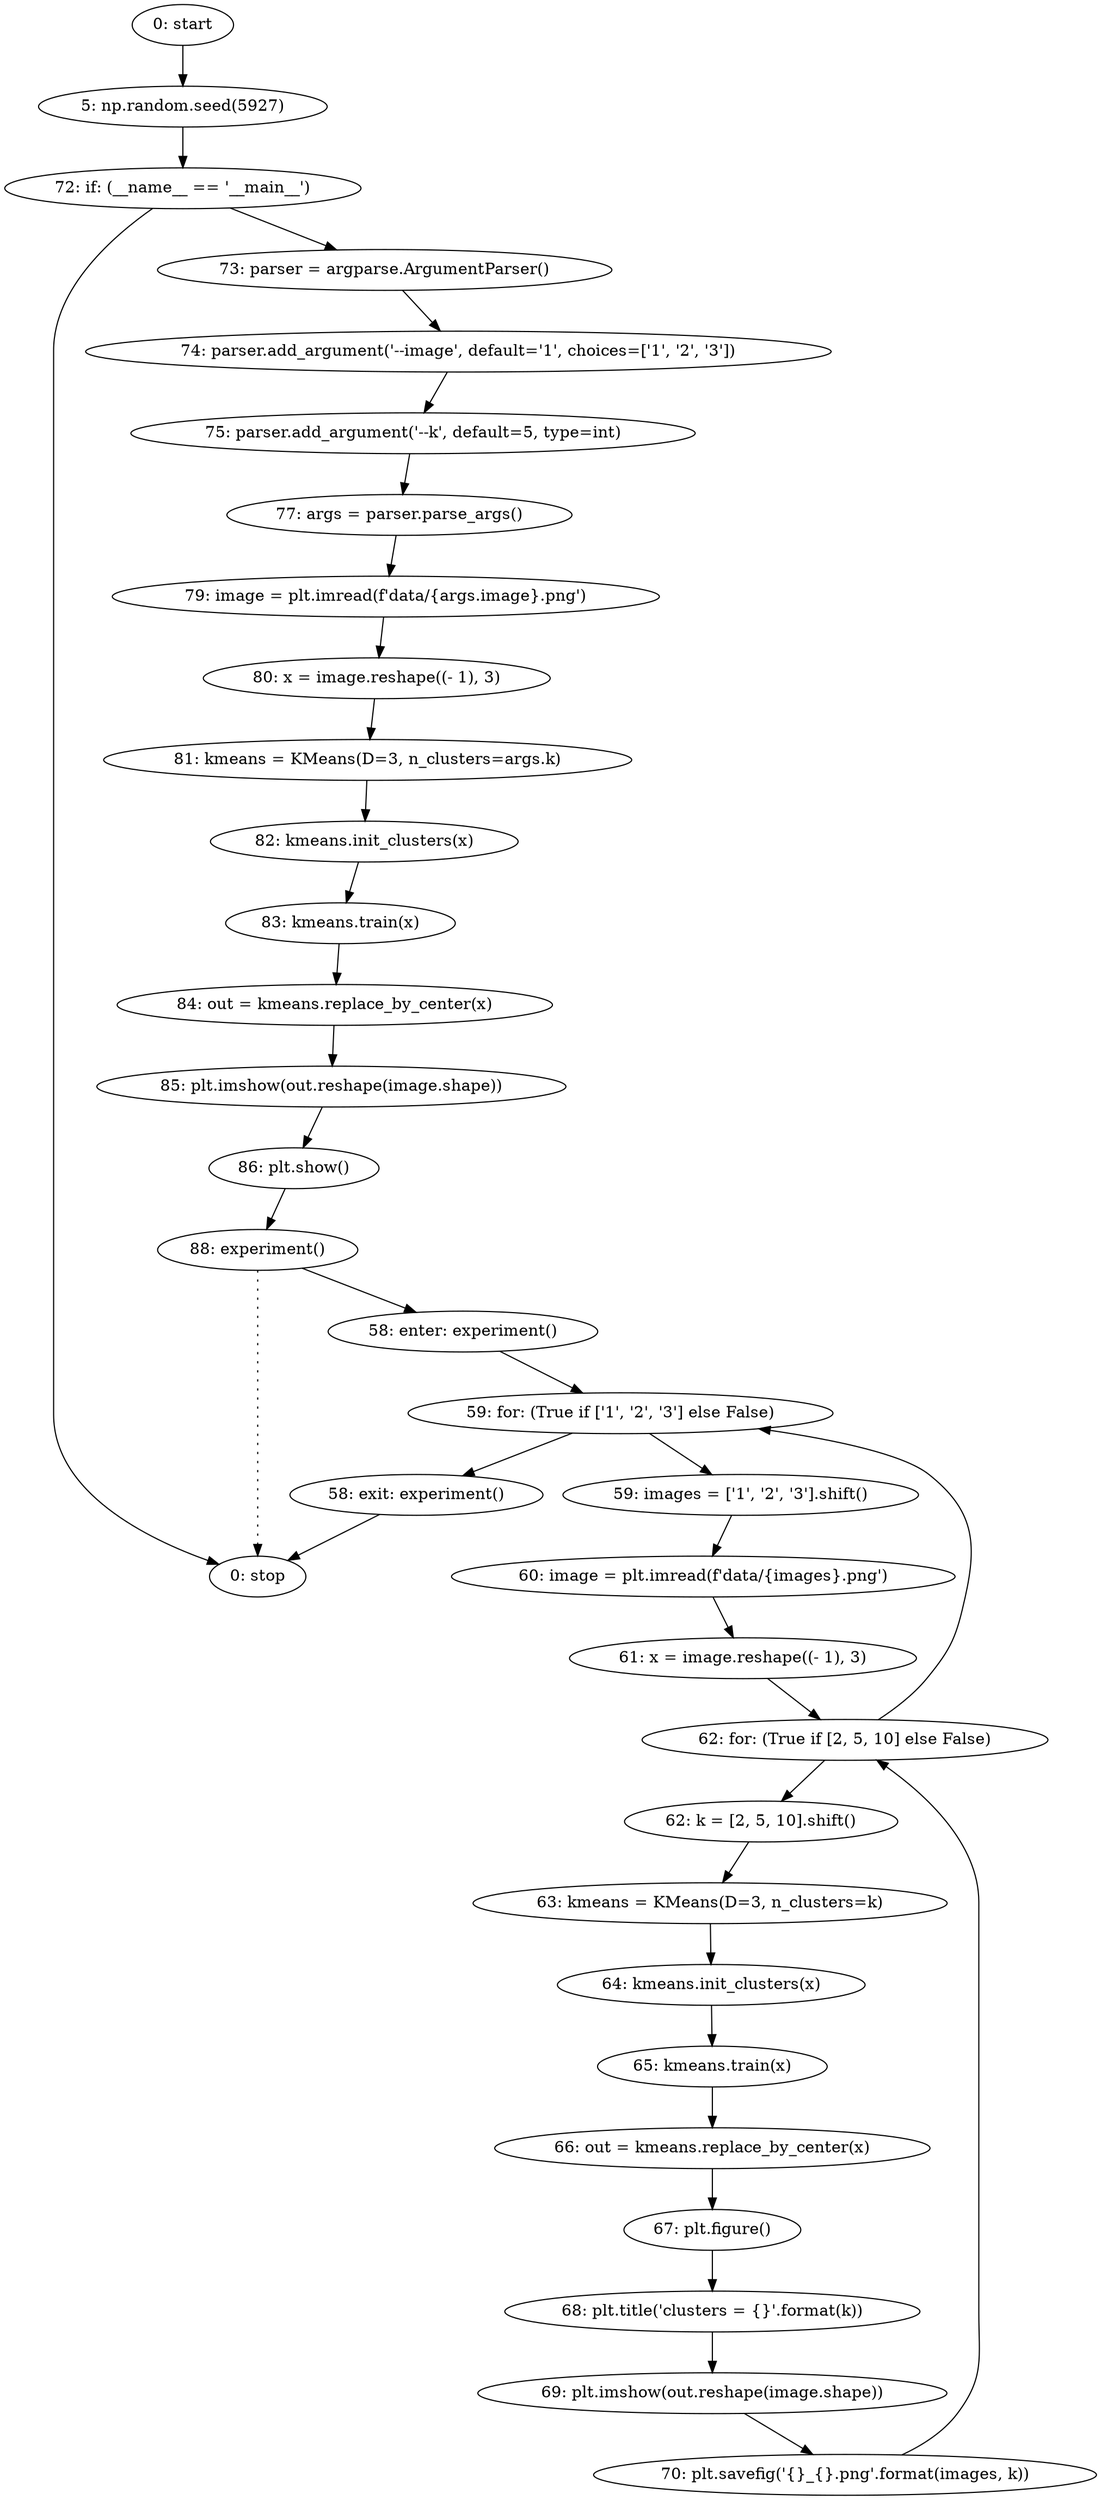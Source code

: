strict digraph "" {
	node [label="\N"];
	0	 [label="0: start"];
	1	 [label="5: np.random.seed(5927)"];
	0 -> 1;
	18	 [label="72: if: (__name__ == '__main__')"];
	1 -> 18;
	32	 [label="0: stop"];
	18 -> 32;
	19	 [label="73: parser = argparse.ArgumentParser()"];
	18 -> 19;
	2	 [label="58: enter: experiment()"];
	4	 [label="59: for: (True if ['1', '2', '3'] else False)"];
	2 -> 4;
	3	 [label="58: exit: experiment()"];
	4 -> 3;
	5	 [label="59: images = ['1', '2', '3'].shift()"];
	4 -> 5;
	31	 [label="88: experiment()"];
	31 -> 2;
	31 -> 32	 [style=dotted,
		weight=100];
	3 -> 32;
	6	 [label="60: image = plt.imread(f'data/{images}.png')"];
	5 -> 6;
	8	 [label="62: for: (True if [2, 5, 10] else False)"];
	8 -> 4;
	9	 [label="62: k = [2, 5, 10].shift()"];
	8 -> 9;
	10	 [label="63: kmeans = KMeans(D=3, n_clusters=k)"];
	9 -> 10;
	7	 [label="61: x = image.reshape((- 1), 3)"];
	6 -> 7;
	7 -> 8;
	17	 [label="70: plt.savefig('{}_{}.png'.format(images, k))"];
	17 -> 8;
	11	 [label="64: kmeans.init_clusters(x)"];
	10 -> 11;
	12	 [label="65: kmeans.train(x)"];
	11 -> 12;
	13	 [label="66: out = kmeans.replace_by_center(x)"];
	12 -> 13;
	14	 [label="67: plt.figure()"];
	13 -> 14;
	15	 [label="68: plt.title('clusters = {}'.format(k))"];
	14 -> 15;
	16	 [label="69: plt.imshow(out.reshape(image.shape))"];
	15 -> 16;
	16 -> 17;
	20	 [label="74: parser.add_argument('--image', default='1', choices=['1', '2', '3'])"];
	19 -> 20;
	21	 [label="75: parser.add_argument('--k', default=5, type=int)"];
	20 -> 21;
	22	 [label="77: args = parser.parse_args()"];
	21 -> 22;
	23	 [label="79: image = plt.imread(f'data/{args.image}.png')"];
	22 -> 23;
	24	 [label="80: x = image.reshape((- 1), 3)"];
	23 -> 24;
	25	 [label="81: kmeans = KMeans(D=3, n_clusters=args.k)"];
	24 -> 25;
	26	 [label="82: kmeans.init_clusters(x)"];
	25 -> 26;
	27	 [label="83: kmeans.train(x)"];
	26 -> 27;
	28	 [label="84: out = kmeans.replace_by_center(x)"];
	27 -> 28;
	29	 [label="85: plt.imshow(out.reshape(image.shape))"];
	28 -> 29;
	30	 [label="86: plt.show()"];
	29 -> 30;
	30 -> 31;
}

